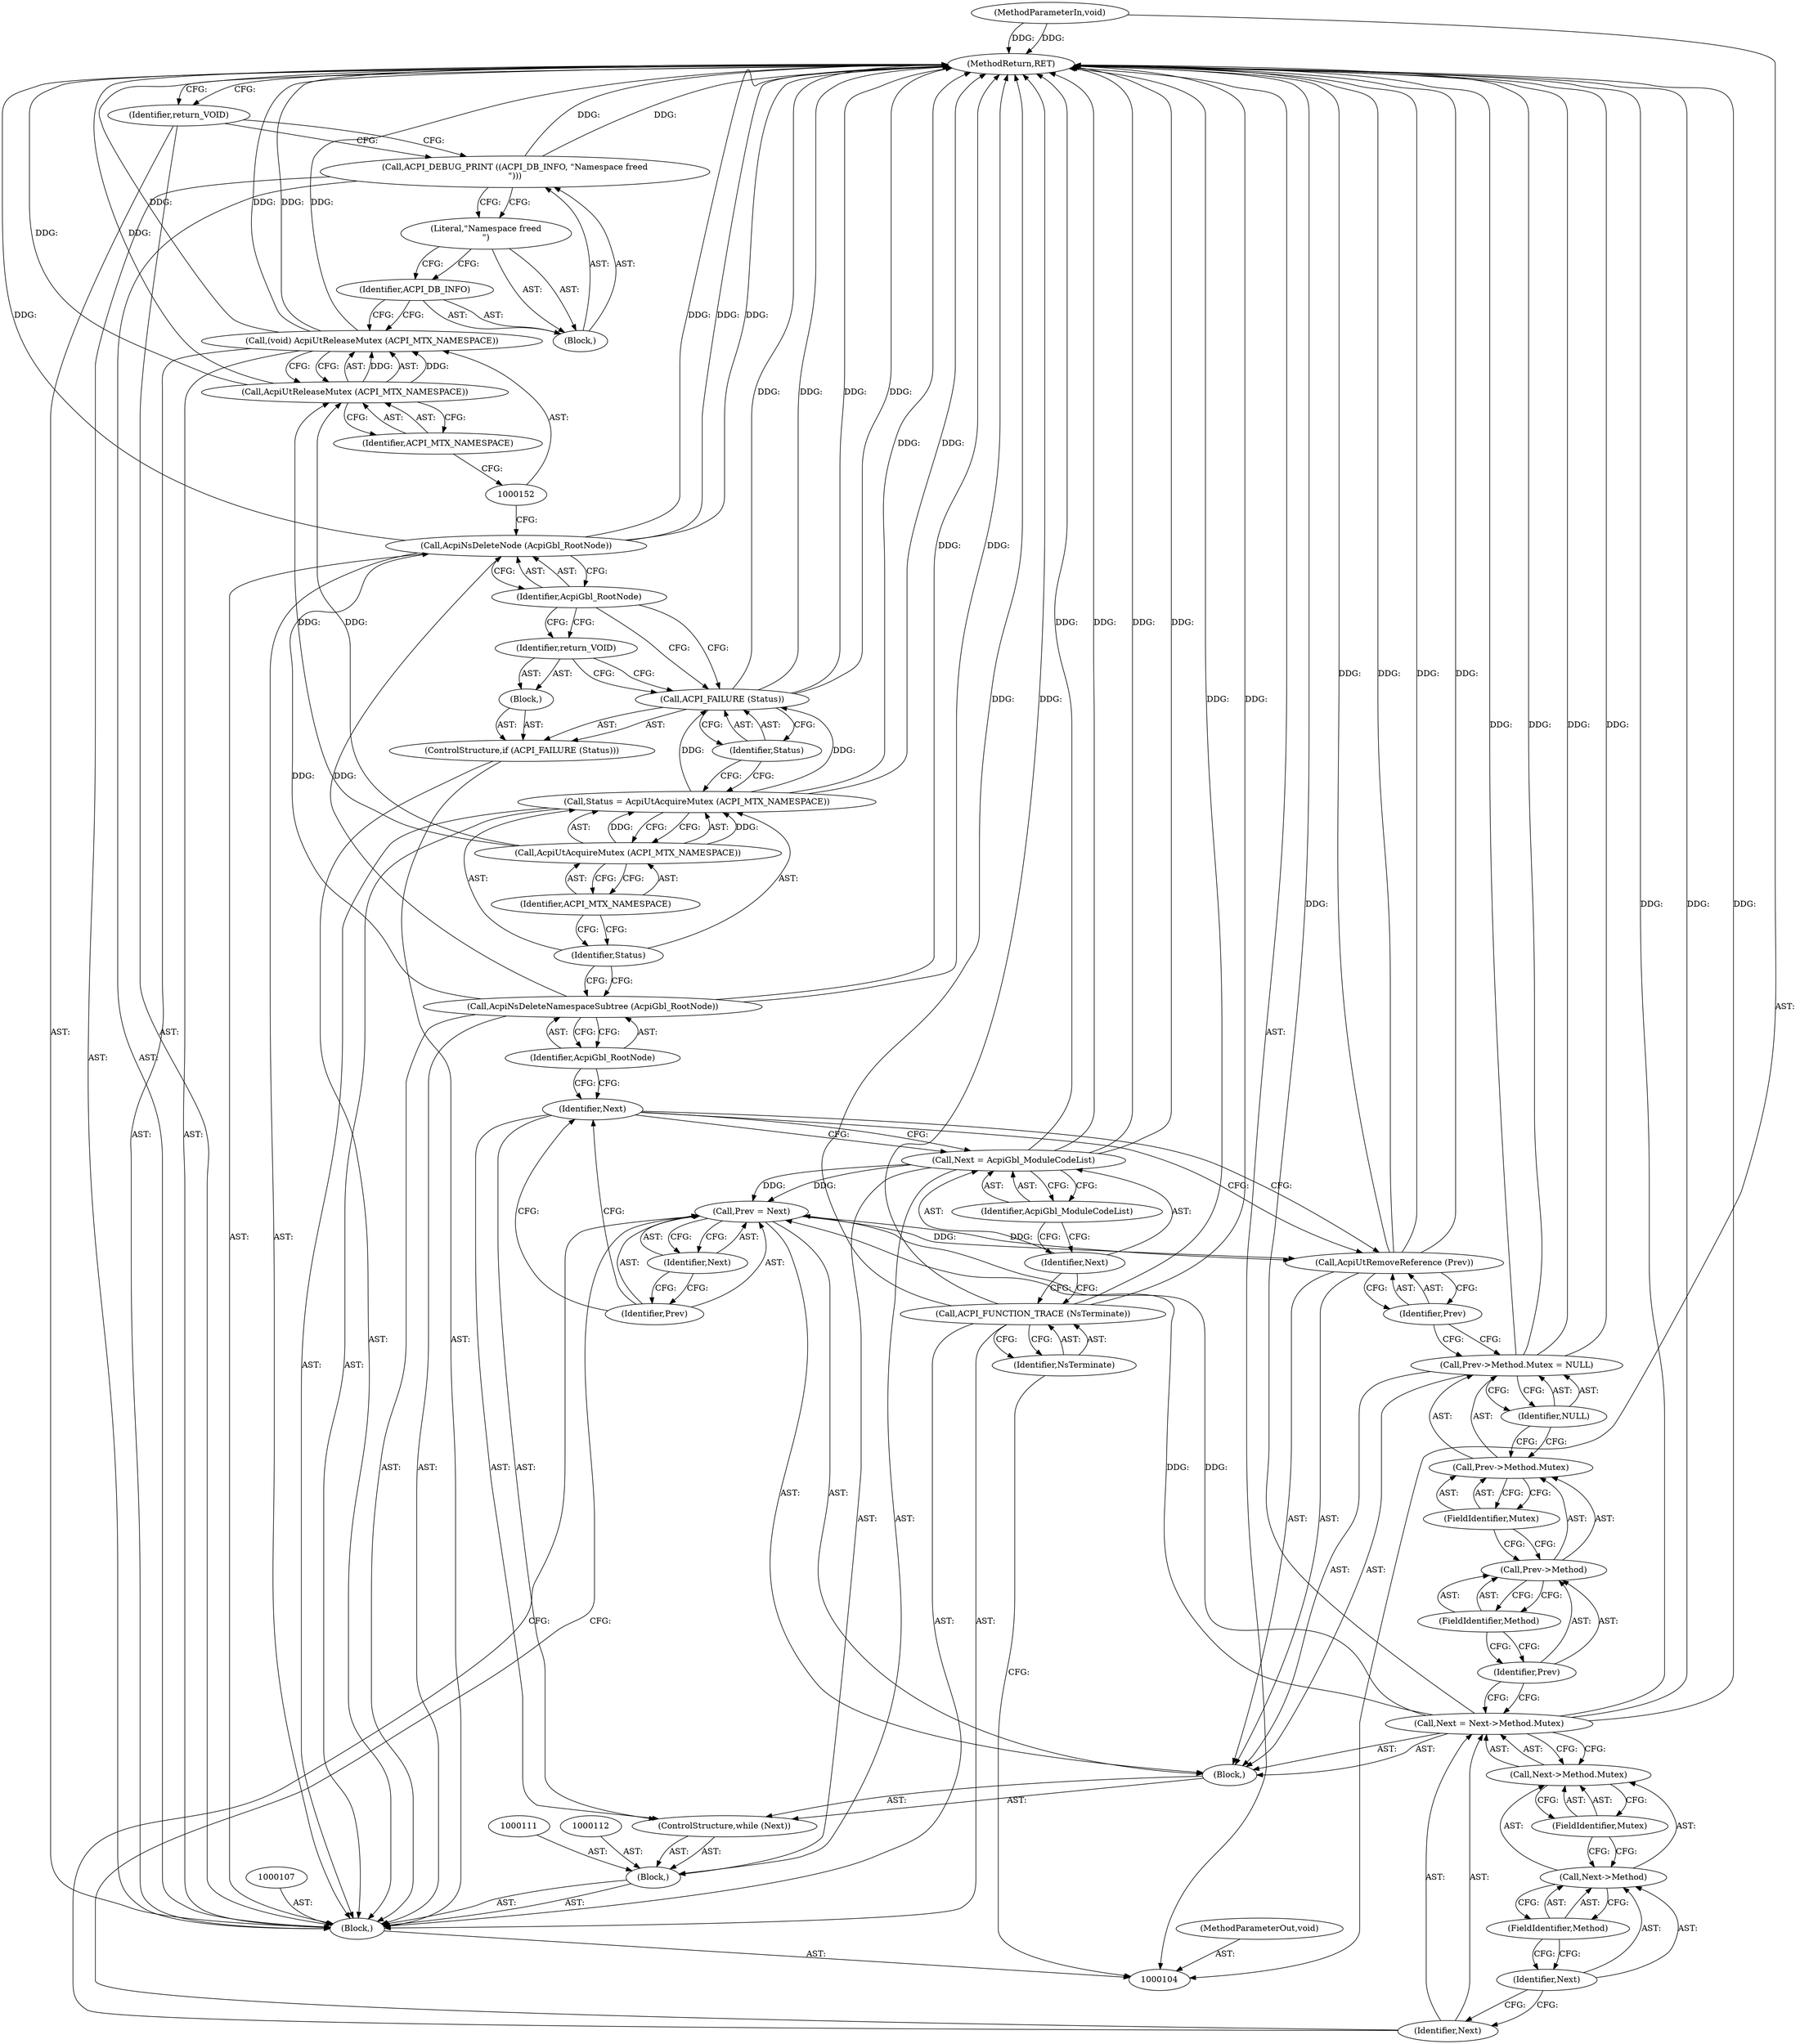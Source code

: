 digraph "1_linux_a23325b2e583556eae88ed3f764e457786bf4df6" {
"1000160" [label="(MethodReturn,RET)"];
"1000110" [label="(Block,)"];
"1000115" [label="(Identifier,AcpiGbl_ModuleCodeList)"];
"1000113" [label="(Call,Next = AcpiGbl_ModuleCodeList)"];
"1000114" [label="(Identifier,Next)"];
"1000117" [label="(Identifier,Next)"];
"1000116" [label="(ControlStructure,while (Next))"];
"1000118" [label="(Block,)"];
"1000119" [label="(Call,Prev = Next)"];
"1000120" [label="(Identifier,Prev)"];
"1000121" [label="(Identifier,Next)"];
"1000105" [label="(MethodParameterIn,void)"];
"1000220" [label="(MethodParameterOut,void)"];
"1000122" [label="(Call,Next = Next->Method.Mutex)"];
"1000123" [label="(Identifier,Next)"];
"1000124" [label="(Call,Next->Method.Mutex)"];
"1000125" [label="(Call,Next->Method)"];
"1000126" [label="(Identifier,Next)"];
"1000127" [label="(FieldIdentifier,Method)"];
"1000128" [label="(FieldIdentifier,Mutex)"];
"1000129" [label="(Call,Prev->Method.Mutex = NULL)"];
"1000130" [label="(Call,Prev->Method.Mutex)"];
"1000131" [label="(Call,Prev->Method)"];
"1000132" [label="(Identifier,Prev)"];
"1000133" [label="(FieldIdentifier,Method)"];
"1000134" [label="(FieldIdentifier,Mutex)"];
"1000135" [label="(Identifier,NULL)"];
"1000136" [label="(Call,AcpiUtRemoveReference (Prev))"];
"1000137" [label="(Identifier,Prev)"];
"1000106" [label="(Block,)"];
"1000139" [label="(Identifier,AcpiGbl_RootNode)"];
"1000138" [label="(Call,AcpiNsDeleteNamespaceSubtree (AcpiGbl_RootNode))"];
"1000142" [label="(Call,AcpiUtAcquireMutex (ACPI_MTX_NAMESPACE))"];
"1000143" [label="(Identifier,ACPI_MTX_NAMESPACE)"];
"1000140" [label="(Call,Status = AcpiUtAcquireMutex (ACPI_MTX_NAMESPACE))"];
"1000141" [label="(Identifier,Status)"];
"1000146" [label="(Identifier,Status)"];
"1000144" [label="(ControlStructure,if (ACPI_FAILURE (Status)))"];
"1000145" [label="(Call,ACPI_FAILURE (Status))"];
"1000147" [label="(Block,)"];
"1000148" [label="(Identifier,return_VOID)"];
"1000150" [label="(Identifier,AcpiGbl_RootNode)"];
"1000149" [label="(Call,AcpiNsDeleteNode (AcpiGbl_RootNode))"];
"1000153" [label="(Call,AcpiUtReleaseMutex (ACPI_MTX_NAMESPACE))"];
"1000154" [label="(Identifier,ACPI_MTX_NAMESPACE)"];
"1000151" [label="(Call,(void) AcpiUtReleaseMutex (ACPI_MTX_NAMESPACE))"];
"1000156" [label="(Block,)"];
"1000157" [label="(Identifier,ACPI_DB_INFO)"];
"1000158" [label="(Literal,\"Namespace freed\n\")"];
"1000155" [label="(Call,ACPI_DEBUG_PRINT ((ACPI_DB_INFO, \"Namespace freed\n\")))"];
"1000159" [label="(Identifier,return_VOID)"];
"1000109" [label="(Identifier,NsTerminate)"];
"1000108" [label="(Call,ACPI_FUNCTION_TRACE (NsTerminate))"];
"1000160" -> "1000104"  [label="AST: "];
"1000160" -> "1000159"  [label="CFG: "];
"1000129" -> "1000160"  [label="DDG: "];
"1000129" -> "1000160"  [label="DDG: "];
"1000140" -> "1000160"  [label="DDG: "];
"1000108" -> "1000160"  [label="DDG: "];
"1000108" -> "1000160"  [label="DDG: "];
"1000151" -> "1000160"  [label="DDG: "];
"1000151" -> "1000160"  [label="DDG: "];
"1000105" -> "1000160"  [label="DDG: "];
"1000113" -> "1000160"  [label="DDG: "];
"1000113" -> "1000160"  [label="DDG: "];
"1000122" -> "1000160"  [label="DDG: "];
"1000122" -> "1000160"  [label="DDG: "];
"1000149" -> "1000160"  [label="DDG: "];
"1000149" -> "1000160"  [label="DDG: "];
"1000153" -> "1000160"  [label="DDG: "];
"1000138" -> "1000160"  [label="DDG: "];
"1000145" -> "1000160"  [label="DDG: "];
"1000145" -> "1000160"  [label="DDG: "];
"1000155" -> "1000160"  [label="DDG: "];
"1000136" -> "1000160"  [label="DDG: "];
"1000136" -> "1000160"  [label="DDG: "];
"1000110" -> "1000106"  [label="AST: "];
"1000111" -> "1000110"  [label="AST: "];
"1000112" -> "1000110"  [label="AST: "];
"1000113" -> "1000110"  [label="AST: "];
"1000116" -> "1000110"  [label="AST: "];
"1000115" -> "1000113"  [label="AST: "];
"1000115" -> "1000114"  [label="CFG: "];
"1000113" -> "1000115"  [label="CFG: "];
"1000113" -> "1000110"  [label="AST: "];
"1000113" -> "1000115"  [label="CFG: "];
"1000114" -> "1000113"  [label="AST: "];
"1000115" -> "1000113"  [label="AST: "];
"1000117" -> "1000113"  [label="CFG: "];
"1000113" -> "1000160"  [label="DDG: "];
"1000113" -> "1000160"  [label="DDG: "];
"1000113" -> "1000119"  [label="DDG: "];
"1000114" -> "1000113"  [label="AST: "];
"1000114" -> "1000108"  [label="CFG: "];
"1000115" -> "1000114"  [label="CFG: "];
"1000117" -> "1000116"  [label="AST: "];
"1000117" -> "1000136"  [label="CFG: "];
"1000117" -> "1000113"  [label="CFG: "];
"1000120" -> "1000117"  [label="CFG: "];
"1000139" -> "1000117"  [label="CFG: "];
"1000116" -> "1000110"  [label="AST: "];
"1000117" -> "1000116"  [label="AST: "];
"1000118" -> "1000116"  [label="AST: "];
"1000118" -> "1000116"  [label="AST: "];
"1000119" -> "1000118"  [label="AST: "];
"1000122" -> "1000118"  [label="AST: "];
"1000129" -> "1000118"  [label="AST: "];
"1000136" -> "1000118"  [label="AST: "];
"1000119" -> "1000118"  [label="AST: "];
"1000119" -> "1000121"  [label="CFG: "];
"1000120" -> "1000119"  [label="AST: "];
"1000121" -> "1000119"  [label="AST: "];
"1000123" -> "1000119"  [label="CFG: "];
"1000113" -> "1000119"  [label="DDG: "];
"1000122" -> "1000119"  [label="DDG: "];
"1000119" -> "1000136"  [label="DDG: "];
"1000120" -> "1000119"  [label="AST: "];
"1000120" -> "1000117"  [label="CFG: "];
"1000121" -> "1000120"  [label="CFG: "];
"1000121" -> "1000119"  [label="AST: "];
"1000121" -> "1000120"  [label="CFG: "];
"1000119" -> "1000121"  [label="CFG: "];
"1000105" -> "1000104"  [label="AST: "];
"1000105" -> "1000160"  [label="DDG: "];
"1000220" -> "1000104"  [label="AST: "];
"1000122" -> "1000118"  [label="AST: "];
"1000122" -> "1000124"  [label="CFG: "];
"1000123" -> "1000122"  [label="AST: "];
"1000124" -> "1000122"  [label="AST: "];
"1000132" -> "1000122"  [label="CFG: "];
"1000122" -> "1000160"  [label="DDG: "];
"1000122" -> "1000160"  [label="DDG: "];
"1000122" -> "1000119"  [label="DDG: "];
"1000123" -> "1000122"  [label="AST: "];
"1000123" -> "1000119"  [label="CFG: "];
"1000126" -> "1000123"  [label="CFG: "];
"1000124" -> "1000122"  [label="AST: "];
"1000124" -> "1000128"  [label="CFG: "];
"1000125" -> "1000124"  [label="AST: "];
"1000128" -> "1000124"  [label="AST: "];
"1000122" -> "1000124"  [label="CFG: "];
"1000125" -> "1000124"  [label="AST: "];
"1000125" -> "1000127"  [label="CFG: "];
"1000126" -> "1000125"  [label="AST: "];
"1000127" -> "1000125"  [label="AST: "];
"1000128" -> "1000125"  [label="CFG: "];
"1000126" -> "1000125"  [label="AST: "];
"1000126" -> "1000123"  [label="CFG: "];
"1000127" -> "1000126"  [label="CFG: "];
"1000127" -> "1000125"  [label="AST: "];
"1000127" -> "1000126"  [label="CFG: "];
"1000125" -> "1000127"  [label="CFG: "];
"1000128" -> "1000124"  [label="AST: "];
"1000128" -> "1000125"  [label="CFG: "];
"1000124" -> "1000128"  [label="CFG: "];
"1000129" -> "1000118"  [label="AST: "];
"1000129" -> "1000135"  [label="CFG: "];
"1000130" -> "1000129"  [label="AST: "];
"1000135" -> "1000129"  [label="AST: "];
"1000137" -> "1000129"  [label="CFG: "];
"1000129" -> "1000160"  [label="DDG: "];
"1000129" -> "1000160"  [label="DDG: "];
"1000130" -> "1000129"  [label="AST: "];
"1000130" -> "1000134"  [label="CFG: "];
"1000131" -> "1000130"  [label="AST: "];
"1000134" -> "1000130"  [label="AST: "];
"1000135" -> "1000130"  [label="CFG: "];
"1000131" -> "1000130"  [label="AST: "];
"1000131" -> "1000133"  [label="CFG: "];
"1000132" -> "1000131"  [label="AST: "];
"1000133" -> "1000131"  [label="AST: "];
"1000134" -> "1000131"  [label="CFG: "];
"1000132" -> "1000131"  [label="AST: "];
"1000132" -> "1000122"  [label="CFG: "];
"1000133" -> "1000132"  [label="CFG: "];
"1000133" -> "1000131"  [label="AST: "];
"1000133" -> "1000132"  [label="CFG: "];
"1000131" -> "1000133"  [label="CFG: "];
"1000134" -> "1000130"  [label="AST: "];
"1000134" -> "1000131"  [label="CFG: "];
"1000130" -> "1000134"  [label="CFG: "];
"1000135" -> "1000129"  [label="AST: "];
"1000135" -> "1000130"  [label="CFG: "];
"1000129" -> "1000135"  [label="CFG: "];
"1000136" -> "1000118"  [label="AST: "];
"1000136" -> "1000137"  [label="CFG: "];
"1000137" -> "1000136"  [label="AST: "];
"1000117" -> "1000136"  [label="CFG: "];
"1000136" -> "1000160"  [label="DDG: "];
"1000136" -> "1000160"  [label="DDG: "];
"1000119" -> "1000136"  [label="DDG: "];
"1000137" -> "1000136"  [label="AST: "];
"1000137" -> "1000129"  [label="CFG: "];
"1000136" -> "1000137"  [label="CFG: "];
"1000106" -> "1000104"  [label="AST: "];
"1000107" -> "1000106"  [label="AST: "];
"1000108" -> "1000106"  [label="AST: "];
"1000110" -> "1000106"  [label="AST: "];
"1000138" -> "1000106"  [label="AST: "];
"1000140" -> "1000106"  [label="AST: "];
"1000144" -> "1000106"  [label="AST: "];
"1000149" -> "1000106"  [label="AST: "];
"1000151" -> "1000106"  [label="AST: "];
"1000155" -> "1000106"  [label="AST: "];
"1000159" -> "1000106"  [label="AST: "];
"1000139" -> "1000138"  [label="AST: "];
"1000139" -> "1000117"  [label="CFG: "];
"1000138" -> "1000139"  [label="CFG: "];
"1000138" -> "1000106"  [label="AST: "];
"1000138" -> "1000139"  [label="CFG: "];
"1000139" -> "1000138"  [label="AST: "];
"1000141" -> "1000138"  [label="CFG: "];
"1000138" -> "1000160"  [label="DDG: "];
"1000138" -> "1000149"  [label="DDG: "];
"1000142" -> "1000140"  [label="AST: "];
"1000142" -> "1000143"  [label="CFG: "];
"1000143" -> "1000142"  [label="AST: "];
"1000140" -> "1000142"  [label="CFG: "];
"1000142" -> "1000140"  [label="DDG: "];
"1000142" -> "1000153"  [label="DDG: "];
"1000143" -> "1000142"  [label="AST: "];
"1000143" -> "1000141"  [label="CFG: "];
"1000142" -> "1000143"  [label="CFG: "];
"1000140" -> "1000106"  [label="AST: "];
"1000140" -> "1000142"  [label="CFG: "];
"1000141" -> "1000140"  [label="AST: "];
"1000142" -> "1000140"  [label="AST: "];
"1000146" -> "1000140"  [label="CFG: "];
"1000140" -> "1000160"  [label="DDG: "];
"1000142" -> "1000140"  [label="DDG: "];
"1000140" -> "1000145"  [label="DDG: "];
"1000141" -> "1000140"  [label="AST: "];
"1000141" -> "1000138"  [label="CFG: "];
"1000143" -> "1000141"  [label="CFG: "];
"1000146" -> "1000145"  [label="AST: "];
"1000146" -> "1000140"  [label="CFG: "];
"1000145" -> "1000146"  [label="CFG: "];
"1000144" -> "1000106"  [label="AST: "];
"1000145" -> "1000144"  [label="AST: "];
"1000147" -> "1000144"  [label="AST: "];
"1000145" -> "1000144"  [label="AST: "];
"1000145" -> "1000146"  [label="CFG: "];
"1000146" -> "1000145"  [label="AST: "];
"1000148" -> "1000145"  [label="CFG: "];
"1000150" -> "1000145"  [label="CFG: "];
"1000145" -> "1000160"  [label="DDG: "];
"1000145" -> "1000160"  [label="DDG: "];
"1000140" -> "1000145"  [label="DDG: "];
"1000147" -> "1000144"  [label="AST: "];
"1000148" -> "1000147"  [label="AST: "];
"1000148" -> "1000147"  [label="AST: "];
"1000148" -> "1000145"  [label="CFG: "];
"1000150" -> "1000148"  [label="CFG: "];
"1000150" -> "1000149"  [label="AST: "];
"1000150" -> "1000148"  [label="CFG: "];
"1000150" -> "1000145"  [label="CFG: "];
"1000149" -> "1000150"  [label="CFG: "];
"1000149" -> "1000106"  [label="AST: "];
"1000149" -> "1000150"  [label="CFG: "];
"1000150" -> "1000149"  [label="AST: "];
"1000152" -> "1000149"  [label="CFG: "];
"1000149" -> "1000160"  [label="DDG: "];
"1000149" -> "1000160"  [label="DDG: "];
"1000138" -> "1000149"  [label="DDG: "];
"1000153" -> "1000151"  [label="AST: "];
"1000153" -> "1000154"  [label="CFG: "];
"1000154" -> "1000153"  [label="AST: "];
"1000151" -> "1000153"  [label="CFG: "];
"1000153" -> "1000160"  [label="DDG: "];
"1000153" -> "1000151"  [label="DDG: "];
"1000142" -> "1000153"  [label="DDG: "];
"1000154" -> "1000153"  [label="AST: "];
"1000154" -> "1000152"  [label="CFG: "];
"1000153" -> "1000154"  [label="CFG: "];
"1000151" -> "1000106"  [label="AST: "];
"1000151" -> "1000153"  [label="CFG: "];
"1000152" -> "1000151"  [label="AST: "];
"1000153" -> "1000151"  [label="AST: "];
"1000157" -> "1000151"  [label="CFG: "];
"1000151" -> "1000160"  [label="DDG: "];
"1000151" -> "1000160"  [label="DDG: "];
"1000153" -> "1000151"  [label="DDG: "];
"1000156" -> "1000155"  [label="AST: "];
"1000157" -> "1000156"  [label="AST: "];
"1000158" -> "1000156"  [label="AST: "];
"1000157" -> "1000156"  [label="AST: "];
"1000157" -> "1000151"  [label="CFG: "];
"1000158" -> "1000157"  [label="CFG: "];
"1000158" -> "1000156"  [label="AST: "];
"1000158" -> "1000157"  [label="CFG: "];
"1000155" -> "1000158"  [label="CFG: "];
"1000155" -> "1000106"  [label="AST: "];
"1000155" -> "1000158"  [label="CFG: "];
"1000156" -> "1000155"  [label="AST: "];
"1000159" -> "1000155"  [label="CFG: "];
"1000155" -> "1000160"  [label="DDG: "];
"1000159" -> "1000106"  [label="AST: "];
"1000159" -> "1000155"  [label="CFG: "];
"1000160" -> "1000159"  [label="CFG: "];
"1000109" -> "1000108"  [label="AST: "];
"1000109" -> "1000104"  [label="CFG: "];
"1000108" -> "1000109"  [label="CFG: "];
"1000108" -> "1000106"  [label="AST: "];
"1000108" -> "1000109"  [label="CFG: "];
"1000109" -> "1000108"  [label="AST: "];
"1000114" -> "1000108"  [label="CFG: "];
"1000108" -> "1000160"  [label="DDG: "];
"1000108" -> "1000160"  [label="DDG: "];
}

